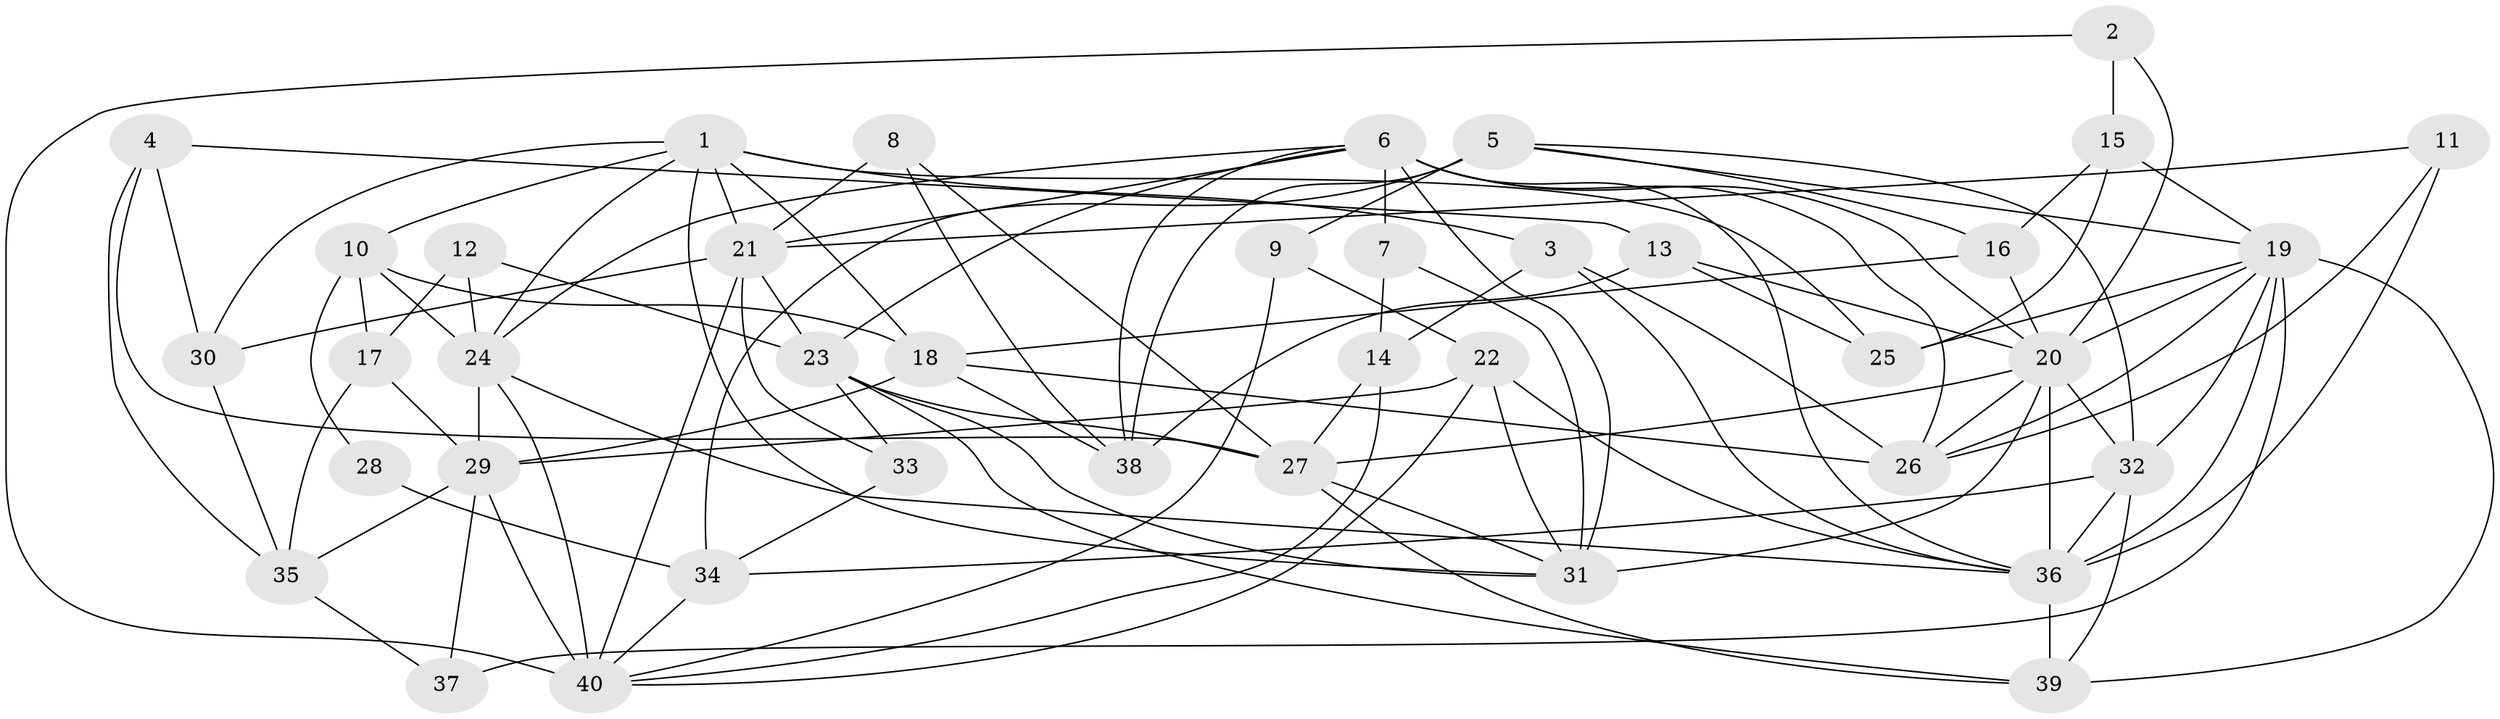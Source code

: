 // original degree distribution, {6: 0.08860759493670886, 2: 0.189873417721519, 3: 0.26582278481012656, 4: 0.20253164556962025, 5: 0.1518987341772152, 8: 0.012658227848101266, 7: 0.08860759493670886}
// Generated by graph-tools (version 1.1) at 2025/02/03/09/25 03:02:05]
// undirected, 40 vertices, 106 edges
graph export_dot {
graph [start="1"]
  node [color=gray90,style=filled];
  1;
  2;
  3;
  4;
  5;
  6;
  7;
  8;
  9;
  10;
  11;
  12;
  13;
  14;
  15;
  16;
  17;
  18;
  19;
  20;
  21;
  22;
  23;
  24;
  25;
  26;
  27;
  28;
  29;
  30;
  31;
  32;
  33;
  34;
  35;
  36;
  37;
  38;
  39;
  40;
  1 -- 3 [weight=1.0];
  1 -- 10 [weight=1.0];
  1 -- 18 [weight=1.0];
  1 -- 21 [weight=1.0];
  1 -- 24 [weight=1.0];
  1 -- 25 [weight=1.0];
  1 -- 30 [weight=1.0];
  1 -- 31 [weight=1.0];
  2 -- 15 [weight=2.0];
  2 -- 20 [weight=1.0];
  2 -- 40 [weight=1.0];
  3 -- 14 [weight=1.0];
  3 -- 26 [weight=1.0];
  3 -- 36 [weight=1.0];
  4 -- 13 [weight=1.0];
  4 -- 27 [weight=1.0];
  4 -- 30 [weight=1.0];
  4 -- 35 [weight=1.0];
  5 -- 9 [weight=1.0];
  5 -- 16 [weight=1.0];
  5 -- 19 [weight=1.0];
  5 -- 32 [weight=1.0];
  5 -- 34 [weight=2.0];
  5 -- 38 [weight=1.0];
  6 -- 7 [weight=1.0];
  6 -- 20 [weight=2.0];
  6 -- 21 [weight=1.0];
  6 -- 23 [weight=1.0];
  6 -- 24 [weight=1.0];
  6 -- 26 [weight=1.0];
  6 -- 31 [weight=1.0];
  6 -- 36 [weight=1.0];
  6 -- 38 [weight=1.0];
  7 -- 14 [weight=1.0];
  7 -- 31 [weight=1.0];
  8 -- 21 [weight=1.0];
  8 -- 27 [weight=1.0];
  8 -- 38 [weight=1.0];
  9 -- 22 [weight=1.0];
  9 -- 40 [weight=1.0];
  10 -- 17 [weight=1.0];
  10 -- 18 [weight=1.0];
  10 -- 24 [weight=1.0];
  10 -- 28 [weight=1.0];
  11 -- 21 [weight=1.0];
  11 -- 26 [weight=1.0];
  11 -- 36 [weight=2.0];
  12 -- 17 [weight=1.0];
  12 -- 23 [weight=1.0];
  12 -- 24 [weight=1.0];
  13 -- 20 [weight=1.0];
  13 -- 25 [weight=1.0];
  13 -- 38 [weight=1.0];
  14 -- 27 [weight=1.0];
  14 -- 40 [weight=1.0];
  15 -- 16 [weight=1.0];
  15 -- 19 [weight=1.0];
  15 -- 25 [weight=1.0];
  16 -- 18 [weight=1.0];
  16 -- 20 [weight=2.0];
  17 -- 29 [weight=1.0];
  17 -- 35 [weight=1.0];
  18 -- 26 [weight=1.0];
  18 -- 29 [weight=1.0];
  18 -- 38 [weight=1.0];
  19 -- 20 [weight=1.0];
  19 -- 25 [weight=1.0];
  19 -- 26 [weight=1.0];
  19 -- 32 [weight=1.0];
  19 -- 36 [weight=1.0];
  19 -- 37 [weight=1.0];
  19 -- 39 [weight=1.0];
  20 -- 26 [weight=1.0];
  20 -- 27 [weight=3.0];
  20 -- 31 [weight=1.0];
  20 -- 32 [weight=1.0];
  20 -- 36 [weight=1.0];
  21 -- 23 [weight=1.0];
  21 -- 30 [weight=2.0];
  21 -- 33 [weight=1.0];
  21 -- 40 [weight=1.0];
  22 -- 29 [weight=1.0];
  22 -- 31 [weight=1.0];
  22 -- 36 [weight=1.0];
  22 -- 40 [weight=1.0];
  23 -- 27 [weight=1.0];
  23 -- 31 [weight=1.0];
  23 -- 33 [weight=1.0];
  23 -- 39 [weight=1.0];
  24 -- 29 [weight=1.0];
  24 -- 36 [weight=1.0];
  24 -- 40 [weight=2.0];
  27 -- 31 [weight=1.0];
  27 -- 39 [weight=1.0];
  28 -- 34 [weight=1.0];
  29 -- 35 [weight=1.0];
  29 -- 37 [weight=1.0];
  29 -- 40 [weight=2.0];
  30 -- 35 [weight=1.0];
  32 -- 34 [weight=1.0];
  32 -- 36 [weight=1.0];
  32 -- 39 [weight=1.0];
  33 -- 34 [weight=1.0];
  34 -- 40 [weight=1.0];
  35 -- 37 [weight=1.0];
  36 -- 39 [weight=1.0];
}
